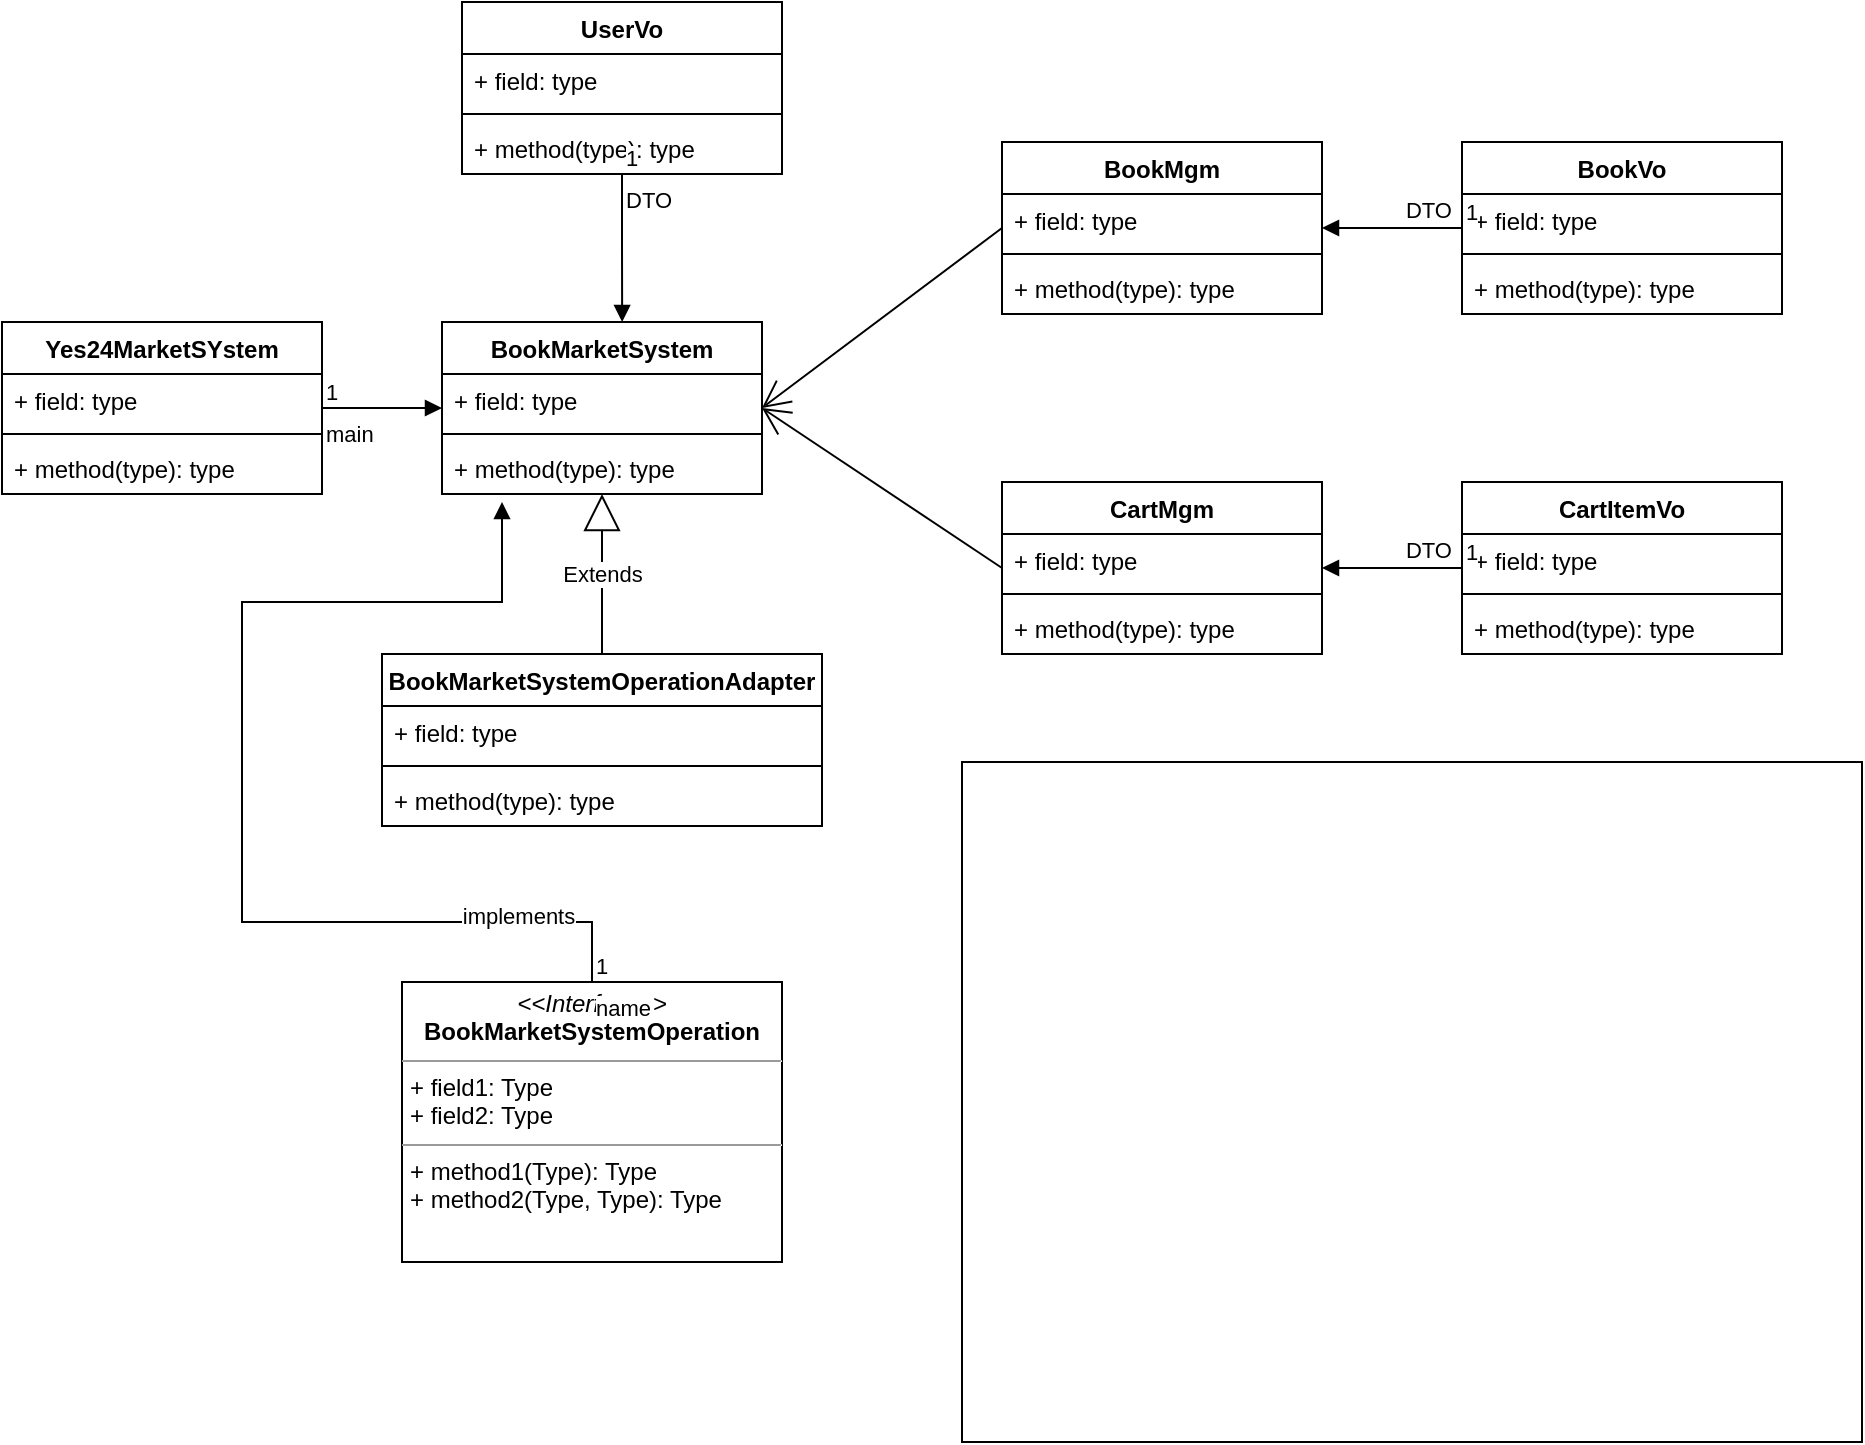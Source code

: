 <mxfile version="21.0.6" type="gitlab">
  <diagram id="C5RBs43oDa-KdzZeNtuy" name="Page-1">
    <mxGraphModel dx="2667" dy="858" grid="1" gridSize="10" guides="1" tooltips="1" connect="1" arrows="1" fold="1" page="1" pageScale="1" pageWidth="827" pageHeight="1169" math="0" shadow="0">
      <root>
        <mxCell id="WIyWlLk6GJQsqaUBKTNV-0" />
        <mxCell id="WIyWlLk6GJQsqaUBKTNV-1" parent="WIyWlLk6GJQsqaUBKTNV-0" />
        <mxCell id="460vNjcU1viaI7TTFJsn-0" value="BookMarketSystem" style="swimlane;fontStyle=1;align=center;verticalAlign=top;childLayout=stackLayout;horizontal=1;startSize=26;horizontalStack=0;resizeParent=1;resizeParentMax=0;resizeLast=0;collapsible=1;marginBottom=0;movable=1;resizable=1;rotatable=1;deletable=1;editable=1;connectable=1;" parent="WIyWlLk6GJQsqaUBKTNV-1" vertex="1">
          <mxGeometry x="-20" y="200" width="160" height="86" as="geometry" />
        </mxCell>
        <mxCell id="460vNjcU1viaI7TTFJsn-1" value="+ field: type" style="text;strokeColor=none;fillColor=none;align=left;verticalAlign=top;spacingLeft=4;spacingRight=4;overflow=hidden;rotatable=0;points=[[0,0.5],[1,0.5]];portConstraint=eastwest;movable=0;resizable=0;deletable=0;editable=0;connectable=0;" parent="460vNjcU1viaI7TTFJsn-0" vertex="1">
          <mxGeometry y="26" width="160" height="26" as="geometry" />
        </mxCell>
        <mxCell id="460vNjcU1viaI7TTFJsn-2" value="" style="line;strokeWidth=1;fillColor=none;align=left;verticalAlign=middle;spacingTop=-1;spacingLeft=3;spacingRight=3;rotatable=0;labelPosition=right;points=[];portConstraint=eastwest;movable=0;resizable=0;deletable=0;editable=0;connectable=0;" parent="460vNjcU1viaI7TTFJsn-0" vertex="1">
          <mxGeometry y="52" width="160" height="8" as="geometry" />
        </mxCell>
        <mxCell id="460vNjcU1viaI7TTFJsn-3" value="+ method(type): type" style="text;strokeColor=none;fillColor=none;align=left;verticalAlign=top;spacingLeft=4;spacingRight=4;overflow=hidden;rotatable=0;points=[[0,0.5],[1,0.5]];portConstraint=eastwest;movable=0;resizable=0;deletable=0;editable=0;connectable=0;" parent="460vNjcU1viaI7TTFJsn-0" vertex="1">
          <mxGeometry y="60" width="160" height="26" as="geometry" />
        </mxCell>
        <mxCell id="460vNjcU1viaI7TTFJsn-28" value="BookMarketSystemOperationAdapter&#xa;&#xa;" style="swimlane;fontStyle=1;align=center;verticalAlign=top;childLayout=stackLayout;horizontal=1;startSize=26;horizontalStack=0;resizeParent=1;resizeParentMax=0;resizeLast=0;collapsible=1;marginBottom=0;movable=1;resizable=1;rotatable=1;deletable=1;editable=1;connectable=1;" parent="WIyWlLk6GJQsqaUBKTNV-1" vertex="1">
          <mxGeometry x="-50" y="366" width="220" height="86" as="geometry" />
        </mxCell>
        <mxCell id="460vNjcU1viaI7TTFJsn-29" value="+ field: type" style="text;strokeColor=none;fillColor=none;align=left;verticalAlign=top;spacingLeft=4;spacingRight=4;overflow=hidden;rotatable=1;points=[[0,0.5],[1,0.5]];portConstraint=eastwest;movable=1;resizable=1;deletable=1;editable=1;connectable=1;" parent="460vNjcU1viaI7TTFJsn-28" vertex="1">
          <mxGeometry y="26" width="220" height="26" as="geometry" />
        </mxCell>
        <mxCell id="460vNjcU1viaI7TTFJsn-30" value="" style="line;strokeWidth=1;fillColor=none;align=left;verticalAlign=middle;spacingTop=-1;spacingLeft=3;spacingRight=3;rotatable=1;labelPosition=right;points=[];portConstraint=eastwest;movable=1;resizable=1;deletable=1;editable=1;connectable=1;" parent="460vNjcU1viaI7TTFJsn-28" vertex="1">
          <mxGeometry y="52" width="220" height="8" as="geometry" />
        </mxCell>
        <mxCell id="460vNjcU1viaI7TTFJsn-31" value="+ method(type): type" style="text;strokeColor=none;fillColor=none;align=left;verticalAlign=top;spacingLeft=4;spacingRight=4;overflow=hidden;rotatable=1;points=[[0,0.5],[1,0.5]];portConstraint=eastwest;movable=1;resizable=1;deletable=1;editable=1;connectable=1;" parent="460vNjcU1viaI7TTFJsn-28" vertex="1">
          <mxGeometry y="60" width="220" height="26" as="geometry" />
        </mxCell>
        <mxCell id="460vNjcU1viaI7TTFJsn-32" value="BookMgm&#xa;" style="swimlane;fontStyle=1;align=center;verticalAlign=top;childLayout=stackLayout;horizontal=1;startSize=26;horizontalStack=0;resizeParent=1;resizeParentMax=0;resizeLast=0;collapsible=1;marginBottom=0;movable=1;resizable=1;rotatable=1;deletable=1;editable=1;connectable=1;" parent="WIyWlLk6GJQsqaUBKTNV-1" vertex="1">
          <mxGeometry x="260" y="110" width="160" height="86" as="geometry" />
        </mxCell>
        <mxCell id="460vNjcU1viaI7TTFJsn-33" value="+ field: type" style="text;strokeColor=none;fillColor=none;align=left;verticalAlign=top;spacingLeft=4;spacingRight=4;overflow=hidden;rotatable=0;points=[[0,0.5],[1,0.5]];portConstraint=eastwest;movable=0;resizable=0;deletable=0;editable=0;connectable=0;" parent="460vNjcU1viaI7TTFJsn-32" vertex="1">
          <mxGeometry y="26" width="160" height="26" as="geometry" />
        </mxCell>
        <mxCell id="460vNjcU1viaI7TTFJsn-34" value="" style="line;strokeWidth=1;fillColor=none;align=left;verticalAlign=middle;spacingTop=-1;spacingLeft=3;spacingRight=3;rotatable=0;labelPosition=right;points=[];portConstraint=eastwest;movable=0;resizable=0;deletable=0;editable=0;connectable=0;" parent="460vNjcU1viaI7TTFJsn-32" vertex="1">
          <mxGeometry y="52" width="160" height="8" as="geometry" />
        </mxCell>
        <mxCell id="460vNjcU1viaI7TTFJsn-35" value="+ method(type): type" style="text;strokeColor=none;fillColor=none;align=left;verticalAlign=top;spacingLeft=4;spacingRight=4;overflow=hidden;rotatable=0;points=[[0,0.5],[1,0.5]];portConstraint=eastwest;movable=0;resizable=0;deletable=0;editable=0;connectable=0;" parent="460vNjcU1viaI7TTFJsn-32" vertex="1">
          <mxGeometry y="60" width="160" height="26" as="geometry" />
        </mxCell>
        <mxCell id="460vNjcU1viaI7TTFJsn-36" value="BookVo" style="swimlane;fontStyle=1;align=center;verticalAlign=top;childLayout=stackLayout;horizontal=1;startSize=26;horizontalStack=0;resizeParent=1;resizeParentMax=0;resizeLast=0;collapsible=1;marginBottom=0;movable=1;resizable=1;rotatable=1;deletable=1;editable=1;connectable=1;" parent="WIyWlLk6GJQsqaUBKTNV-1" vertex="1">
          <mxGeometry x="490" y="110" width="160" height="86" as="geometry" />
        </mxCell>
        <mxCell id="460vNjcU1viaI7TTFJsn-37" value="+ field: type" style="text;strokeColor=none;fillColor=none;align=left;verticalAlign=top;spacingLeft=4;spacingRight=4;overflow=hidden;rotatable=0;points=[[0,0.5],[1,0.5]];portConstraint=eastwest;movable=0;resizable=0;deletable=0;editable=0;connectable=0;" parent="460vNjcU1viaI7TTFJsn-36" vertex="1">
          <mxGeometry y="26" width="160" height="26" as="geometry" />
        </mxCell>
        <mxCell id="460vNjcU1viaI7TTFJsn-38" value="" style="line;strokeWidth=1;fillColor=none;align=left;verticalAlign=middle;spacingTop=-1;spacingLeft=3;spacingRight=3;rotatable=0;labelPosition=right;points=[];portConstraint=eastwest;movable=0;resizable=0;deletable=0;editable=0;connectable=0;" parent="460vNjcU1viaI7TTFJsn-36" vertex="1">
          <mxGeometry y="52" width="160" height="8" as="geometry" />
        </mxCell>
        <mxCell id="460vNjcU1viaI7TTFJsn-39" value="+ method(type): type" style="text;strokeColor=none;fillColor=none;align=left;verticalAlign=top;spacingLeft=4;spacingRight=4;overflow=hidden;rotatable=0;points=[[0,0.5],[1,0.5]];portConstraint=eastwest;movable=0;resizable=0;deletable=0;editable=0;connectable=0;" parent="460vNjcU1viaI7TTFJsn-36" vertex="1">
          <mxGeometry y="60" width="160" height="26" as="geometry" />
        </mxCell>
        <mxCell id="460vNjcU1viaI7TTFJsn-40" value="CartItemVo" style="swimlane;fontStyle=1;align=center;verticalAlign=top;childLayout=stackLayout;horizontal=1;startSize=26;horizontalStack=0;resizeParent=1;resizeParentMax=0;resizeLast=0;collapsible=1;marginBottom=0;movable=1;resizable=1;rotatable=1;deletable=1;editable=1;connectable=1;" parent="WIyWlLk6GJQsqaUBKTNV-1" vertex="1">
          <mxGeometry x="490" y="280" width="160" height="86" as="geometry" />
        </mxCell>
        <mxCell id="460vNjcU1viaI7TTFJsn-41" value="+ field: type" style="text;strokeColor=none;fillColor=none;align=left;verticalAlign=top;spacingLeft=4;spacingRight=4;overflow=hidden;rotatable=0;points=[[0,0.5],[1,0.5]];portConstraint=eastwest;movable=0;resizable=0;deletable=0;editable=0;connectable=0;" parent="460vNjcU1viaI7TTFJsn-40" vertex="1">
          <mxGeometry y="26" width="160" height="26" as="geometry" />
        </mxCell>
        <mxCell id="460vNjcU1viaI7TTFJsn-42" value="" style="line;strokeWidth=1;fillColor=none;align=left;verticalAlign=middle;spacingTop=-1;spacingLeft=3;spacingRight=3;rotatable=0;labelPosition=right;points=[];portConstraint=eastwest;movable=0;resizable=0;deletable=0;editable=0;connectable=0;" parent="460vNjcU1viaI7TTFJsn-40" vertex="1">
          <mxGeometry y="52" width="160" height="8" as="geometry" />
        </mxCell>
        <mxCell id="460vNjcU1viaI7TTFJsn-43" value="+ method(type): type" style="text;strokeColor=none;fillColor=none;align=left;verticalAlign=top;spacingLeft=4;spacingRight=4;overflow=hidden;rotatable=0;points=[[0,0.5],[1,0.5]];portConstraint=eastwest;movable=0;resizable=0;deletable=0;editable=0;connectable=0;" parent="460vNjcU1viaI7TTFJsn-40" vertex="1">
          <mxGeometry y="60" width="160" height="26" as="geometry" />
        </mxCell>
        <mxCell id="460vNjcU1viaI7TTFJsn-44" value="CartMgm" style="swimlane;fontStyle=1;align=center;verticalAlign=top;childLayout=stackLayout;horizontal=1;startSize=26;horizontalStack=0;resizeParent=1;resizeParentMax=0;resizeLast=0;collapsible=1;marginBottom=0;movable=1;resizable=1;rotatable=1;deletable=1;editable=1;connectable=1;" parent="WIyWlLk6GJQsqaUBKTNV-1" vertex="1">
          <mxGeometry x="260" y="280" width="160" height="86" as="geometry" />
        </mxCell>
        <mxCell id="460vNjcU1viaI7TTFJsn-45" value="+ field: type" style="text;strokeColor=none;fillColor=none;align=left;verticalAlign=top;spacingLeft=4;spacingRight=4;overflow=hidden;rotatable=0;points=[[0,0.5],[1,0.5]];portConstraint=eastwest;movable=0;resizable=0;deletable=0;editable=0;connectable=0;" parent="460vNjcU1viaI7TTFJsn-44" vertex="1">
          <mxGeometry y="26" width="160" height="26" as="geometry" />
        </mxCell>
        <mxCell id="460vNjcU1viaI7TTFJsn-46" value="" style="line;strokeWidth=1;fillColor=none;align=left;verticalAlign=middle;spacingTop=-1;spacingLeft=3;spacingRight=3;rotatable=0;labelPosition=right;points=[];portConstraint=eastwest;movable=0;resizable=0;deletable=0;editable=0;connectable=0;" parent="460vNjcU1viaI7TTFJsn-44" vertex="1">
          <mxGeometry y="52" width="160" height="8" as="geometry" />
        </mxCell>
        <mxCell id="460vNjcU1viaI7TTFJsn-47" value="+ method(type): type" style="text;strokeColor=none;fillColor=none;align=left;verticalAlign=top;spacingLeft=4;spacingRight=4;overflow=hidden;rotatable=0;points=[[0,0.5],[1,0.5]];portConstraint=eastwest;movable=0;resizable=0;deletable=0;editable=0;connectable=0;" parent="460vNjcU1viaI7TTFJsn-44" vertex="1">
          <mxGeometry y="60" width="160" height="26" as="geometry" />
        </mxCell>
        <mxCell id="460vNjcU1viaI7TTFJsn-48" value="UserVo" style="swimlane;fontStyle=1;align=center;verticalAlign=top;childLayout=stackLayout;horizontal=1;startSize=26;horizontalStack=0;resizeParent=1;resizeParentMax=0;resizeLast=0;collapsible=1;marginBottom=0;movable=1;resizable=1;rotatable=1;deletable=1;editable=1;connectable=1;" parent="WIyWlLk6GJQsqaUBKTNV-1" vertex="1">
          <mxGeometry x="-10" y="40" width="160" height="86" as="geometry" />
        </mxCell>
        <mxCell id="460vNjcU1viaI7TTFJsn-49" value="+ field: type" style="text;strokeColor=none;fillColor=none;align=left;verticalAlign=top;spacingLeft=4;spacingRight=4;overflow=hidden;rotatable=0;points=[[0,0.5],[1,0.5]];portConstraint=eastwest;movable=0;resizable=0;deletable=0;editable=0;connectable=0;" parent="460vNjcU1viaI7TTFJsn-48" vertex="1">
          <mxGeometry y="26" width="160" height="26" as="geometry" />
        </mxCell>
        <mxCell id="460vNjcU1viaI7TTFJsn-50" value="" style="line;strokeWidth=1;fillColor=none;align=left;verticalAlign=middle;spacingTop=-1;spacingLeft=3;spacingRight=3;rotatable=0;labelPosition=right;points=[];portConstraint=eastwest;movable=0;resizable=0;deletable=0;editable=0;connectable=0;" parent="460vNjcU1viaI7TTFJsn-48" vertex="1">
          <mxGeometry y="52" width="160" height="8" as="geometry" />
        </mxCell>
        <mxCell id="460vNjcU1viaI7TTFJsn-51" value="+ method(type): type" style="text;strokeColor=none;fillColor=none;align=left;verticalAlign=top;spacingLeft=4;spacingRight=4;overflow=hidden;rotatable=0;points=[[0,0.5],[1,0.5]];portConstraint=eastwest;movable=0;resizable=0;deletable=0;editable=0;connectable=0;" parent="460vNjcU1viaI7TTFJsn-48" vertex="1">
          <mxGeometry y="60" width="160" height="26" as="geometry" />
        </mxCell>
        <mxCell id="460vNjcU1viaI7TTFJsn-52" value="Yes24MarketSYstem" style="swimlane;fontStyle=1;align=center;verticalAlign=top;childLayout=stackLayout;horizontal=1;startSize=26;horizontalStack=0;resizeParent=1;resizeParentMax=0;resizeLast=0;collapsible=1;marginBottom=0;movable=1;resizable=1;rotatable=1;deletable=1;editable=1;connectable=1;" parent="WIyWlLk6GJQsqaUBKTNV-1" vertex="1">
          <mxGeometry x="-240" y="200" width="160" height="86" as="geometry" />
        </mxCell>
        <mxCell id="460vNjcU1viaI7TTFJsn-53" value="+ field: type" style="text;strokeColor=none;fillColor=none;align=left;verticalAlign=top;spacingLeft=4;spacingRight=4;overflow=hidden;rotatable=0;points=[[0,0.5],[1,0.5]];portConstraint=eastwest;movable=0;resizable=0;deletable=0;editable=0;connectable=0;" parent="460vNjcU1viaI7TTFJsn-52" vertex="1">
          <mxGeometry y="26" width="160" height="26" as="geometry" />
        </mxCell>
        <mxCell id="460vNjcU1viaI7TTFJsn-54" value="" style="line;strokeWidth=1;fillColor=none;align=left;verticalAlign=middle;spacingTop=-1;spacingLeft=3;spacingRight=3;rotatable=0;labelPosition=right;points=[];portConstraint=eastwest;movable=0;resizable=0;deletable=0;editable=0;connectable=0;" parent="460vNjcU1viaI7TTFJsn-52" vertex="1">
          <mxGeometry y="52" width="160" height="8" as="geometry" />
        </mxCell>
        <mxCell id="460vNjcU1viaI7TTFJsn-55" value="+ method(type): type" style="text;strokeColor=none;fillColor=none;align=left;verticalAlign=top;spacingLeft=4;spacingRight=4;overflow=hidden;rotatable=0;points=[[0,0.5],[1,0.5]];portConstraint=eastwest;movable=0;resizable=0;deletable=0;editable=0;connectable=0;" parent="460vNjcU1viaI7TTFJsn-52" vertex="1">
          <mxGeometry y="60" width="160" height="26" as="geometry" />
        </mxCell>
        <mxCell id="460vNjcU1viaI7TTFJsn-57" value="&lt;p style=&quot;margin: 0px ; margin-top: 4px ; text-align: center&quot;&gt;&lt;i&gt;&amp;lt;&amp;lt;Interface&amp;gt;&amp;gt;&lt;/i&gt;&lt;br&gt;&lt;b&gt;BookMarketSystemOperation&lt;/b&gt;&lt;/p&gt;&lt;hr size=&quot;1&quot;&gt;&lt;p style=&quot;margin: 0px ; margin-left: 4px&quot;&gt;+ field1: Type&lt;br&gt;+ field2: Type&lt;/p&gt;&lt;hr size=&quot;1&quot;&gt;&lt;p style=&quot;margin: 0px ; margin-left: 4px&quot;&gt;+ method1(Type): Type&lt;br&gt;+ method2(Type, Type): Type&lt;/p&gt;" style="verticalAlign=top;align=left;overflow=fill;fontSize=12;fontFamily=Helvetica;html=1;" parent="WIyWlLk6GJQsqaUBKTNV-1" vertex="1">
          <mxGeometry x="-40" y="530" width="190" height="140" as="geometry" />
        </mxCell>
        <mxCell id="460vNjcU1viaI7TTFJsn-60" value="Extends" style="endArrow=block;endSize=16;endFill=0;html=1;rounded=0;exitX=0.5;exitY=0;exitDx=0;exitDy=0;entryX=0.5;entryY=1;entryDx=0;entryDy=0;" parent="WIyWlLk6GJQsqaUBKTNV-1" source="460vNjcU1viaI7TTFJsn-28" target="460vNjcU1viaI7TTFJsn-0" edge="1">
          <mxGeometry width="160" relative="1" as="geometry">
            <mxPoint x="310" y="280" as="sourcePoint" />
            <mxPoint x="470" y="280" as="targetPoint" />
          </mxGeometry>
        </mxCell>
        <mxCell id="460vNjcU1viaI7TTFJsn-62" value="main" style="endArrow=block;endFill=1;html=1;edgeStyle=orthogonalEdgeStyle;align=left;verticalAlign=top;rounded=0;exitX=1;exitY=0.5;exitDx=0;exitDy=0;entryX=0;entryY=0.5;entryDx=0;entryDy=0;" parent="WIyWlLk6GJQsqaUBKTNV-1" source="460vNjcU1viaI7TTFJsn-52" target="460vNjcU1viaI7TTFJsn-0" edge="1">
          <mxGeometry x="-1" relative="1" as="geometry">
            <mxPoint x="310" y="280" as="sourcePoint" />
            <mxPoint x="470" y="280" as="targetPoint" />
          </mxGeometry>
        </mxCell>
        <mxCell id="460vNjcU1viaI7TTFJsn-63" value="1" style="edgeLabel;resizable=0;html=1;align=left;verticalAlign=bottom;" parent="460vNjcU1viaI7TTFJsn-62" connectable="0" vertex="1">
          <mxGeometry x="-1" relative="1" as="geometry" />
        </mxCell>
        <mxCell id="460vNjcU1viaI7TTFJsn-64" value="DTO" style="endArrow=block;endFill=1;html=1;edgeStyle=orthogonalEdgeStyle;align=left;verticalAlign=top;rounded=0;exitX=0.5;exitY=1;exitDx=0;exitDy=0;entryX=0.563;entryY=0;entryDx=0;entryDy=0;entryPerimeter=0;" parent="WIyWlLk6GJQsqaUBKTNV-1" source="460vNjcU1viaI7TTFJsn-48" target="460vNjcU1viaI7TTFJsn-0" edge="1">
          <mxGeometry x="-1" relative="1" as="geometry">
            <mxPoint x="220" y="160" as="sourcePoint" />
            <mxPoint x="380" y="160" as="targetPoint" />
            <Array as="points">
              <mxPoint x="70" y="160" />
              <mxPoint x="70" y="160" />
            </Array>
          </mxGeometry>
        </mxCell>
        <mxCell id="460vNjcU1viaI7TTFJsn-65" value="1" style="edgeLabel;resizable=0;html=1;align=left;verticalAlign=bottom;" parent="460vNjcU1viaI7TTFJsn-64" connectable="0" vertex="1">
          <mxGeometry x="-1" relative="1" as="geometry" />
        </mxCell>
        <mxCell id="460vNjcU1viaI7TTFJsn-66" value="name" style="endArrow=block;endFill=1;html=1;edgeStyle=orthogonalEdgeStyle;align=left;verticalAlign=top;rounded=0;exitX=0.5;exitY=0;exitDx=0;exitDy=0;" parent="WIyWlLk6GJQsqaUBKTNV-1" source="460vNjcU1viaI7TTFJsn-57" edge="1">
          <mxGeometry x="-1" relative="1" as="geometry">
            <mxPoint x="220" y="490" as="sourcePoint" />
            <mxPoint x="10" y="290" as="targetPoint" />
            <Array as="points">
              <mxPoint x="55" y="500" />
              <mxPoint x="-120" y="500" />
              <mxPoint x="-120" y="340" />
              <mxPoint x="10" y="340" />
            </Array>
          </mxGeometry>
        </mxCell>
        <mxCell id="460vNjcU1viaI7TTFJsn-67" value="1" style="edgeLabel;resizable=0;html=1;align=left;verticalAlign=bottom;" parent="460vNjcU1viaI7TTFJsn-66" connectable="0" vertex="1">
          <mxGeometry x="-1" relative="1" as="geometry" />
        </mxCell>
        <mxCell id="460vNjcU1viaI7TTFJsn-68" value="implements" style="edgeLabel;html=1;align=center;verticalAlign=middle;resizable=0;points=[];" parent="460vNjcU1viaI7TTFJsn-66" vertex="1" connectable="0">
          <mxGeometry x="-0.755" y="-3" relative="1" as="geometry">
            <mxPoint as="offset" />
          </mxGeometry>
        </mxCell>
        <mxCell id="460vNjcU1viaI7TTFJsn-69" value="DTO" style="endArrow=block;endFill=1;html=1;edgeStyle=orthogonalEdgeStyle;align=right;verticalAlign=bottom;rounded=0;exitX=0;exitY=0.5;exitDx=0;exitDy=0;entryX=1;entryY=0.5;entryDx=0;entryDy=0;labelPosition=left;verticalLabelPosition=top;" parent="WIyWlLk6GJQsqaUBKTNV-1" source="460vNjcU1viaI7TTFJsn-36" target="460vNjcU1viaI7TTFJsn-32" edge="1">
          <mxGeometry x="-0.892" relative="1" as="geometry">
            <mxPoint x="140" y="136.0" as="sourcePoint" />
            <mxPoint x="140.08" y="210" as="targetPoint" />
            <Array as="points" />
            <mxPoint as="offset" />
          </mxGeometry>
        </mxCell>
        <mxCell id="460vNjcU1viaI7TTFJsn-70" value="1" style="edgeLabel;resizable=0;html=1;align=left;verticalAlign=bottom;" parent="460vNjcU1viaI7TTFJsn-69" connectable="0" vertex="1">
          <mxGeometry x="-1" relative="1" as="geometry" />
        </mxCell>
        <mxCell id="460vNjcU1viaI7TTFJsn-76" value="DTO" style="endArrow=block;endFill=1;html=1;edgeStyle=orthogonalEdgeStyle;align=right;verticalAlign=bottom;rounded=0;exitX=0;exitY=0.5;exitDx=0;exitDy=0;entryX=1;entryY=0.5;entryDx=0;entryDy=0;labelPosition=left;verticalLabelPosition=top;" parent="WIyWlLk6GJQsqaUBKTNV-1" source="460vNjcU1viaI7TTFJsn-40" target="460vNjcU1viaI7TTFJsn-44" edge="1">
          <mxGeometry x="-0.892" relative="1" as="geometry">
            <mxPoint x="500" y="212.0" as="sourcePoint" />
            <mxPoint x="430" y="212.0" as="targetPoint" />
            <Array as="points" />
            <mxPoint as="offset" />
          </mxGeometry>
        </mxCell>
        <mxCell id="460vNjcU1viaI7TTFJsn-77" value="1" style="edgeLabel;resizable=0;html=1;align=left;verticalAlign=bottom;" parent="460vNjcU1viaI7TTFJsn-76" connectable="0" vertex="1">
          <mxGeometry x="-1" relative="1" as="geometry" />
        </mxCell>
        <mxCell id="460vNjcU1viaI7TTFJsn-78" value="" style="endArrow=open;endFill=1;endSize=12;html=1;rounded=0;exitX=0;exitY=0.5;exitDx=0;exitDy=0;entryX=1;entryY=0.5;entryDx=0;entryDy=0;" parent="WIyWlLk6GJQsqaUBKTNV-1" source="460vNjcU1viaI7TTFJsn-32" target="460vNjcU1viaI7TTFJsn-0" edge="1">
          <mxGeometry width="160" relative="1" as="geometry">
            <mxPoint x="220" y="270" as="sourcePoint" />
            <mxPoint x="380" y="270" as="targetPoint" />
          </mxGeometry>
        </mxCell>
        <mxCell id="460vNjcU1viaI7TTFJsn-79" value="" style="endArrow=open;endFill=1;endSize=12;html=1;rounded=0;exitX=0;exitY=0.5;exitDx=0;exitDy=0;entryX=1;entryY=0.5;entryDx=0;entryDy=0;" parent="WIyWlLk6GJQsqaUBKTNV-1" source="460vNjcU1viaI7TTFJsn-44" target="460vNjcU1viaI7TTFJsn-0" edge="1">
          <mxGeometry width="160" relative="1" as="geometry">
            <mxPoint x="220" y="270" as="sourcePoint" />
            <mxPoint x="380" y="270" as="targetPoint" />
          </mxGeometry>
        </mxCell>
        <mxCell id="hhYMXP6VlpOht1bkVE_R-0" value="" style="whiteSpace=wrap;html=1;" vertex="1" parent="WIyWlLk6GJQsqaUBKTNV-1">
          <mxGeometry x="240" y="420" width="450" height="340" as="geometry" />
        </mxCell>
      </root>
    </mxGraphModel>
  </diagram>
</mxfile>
